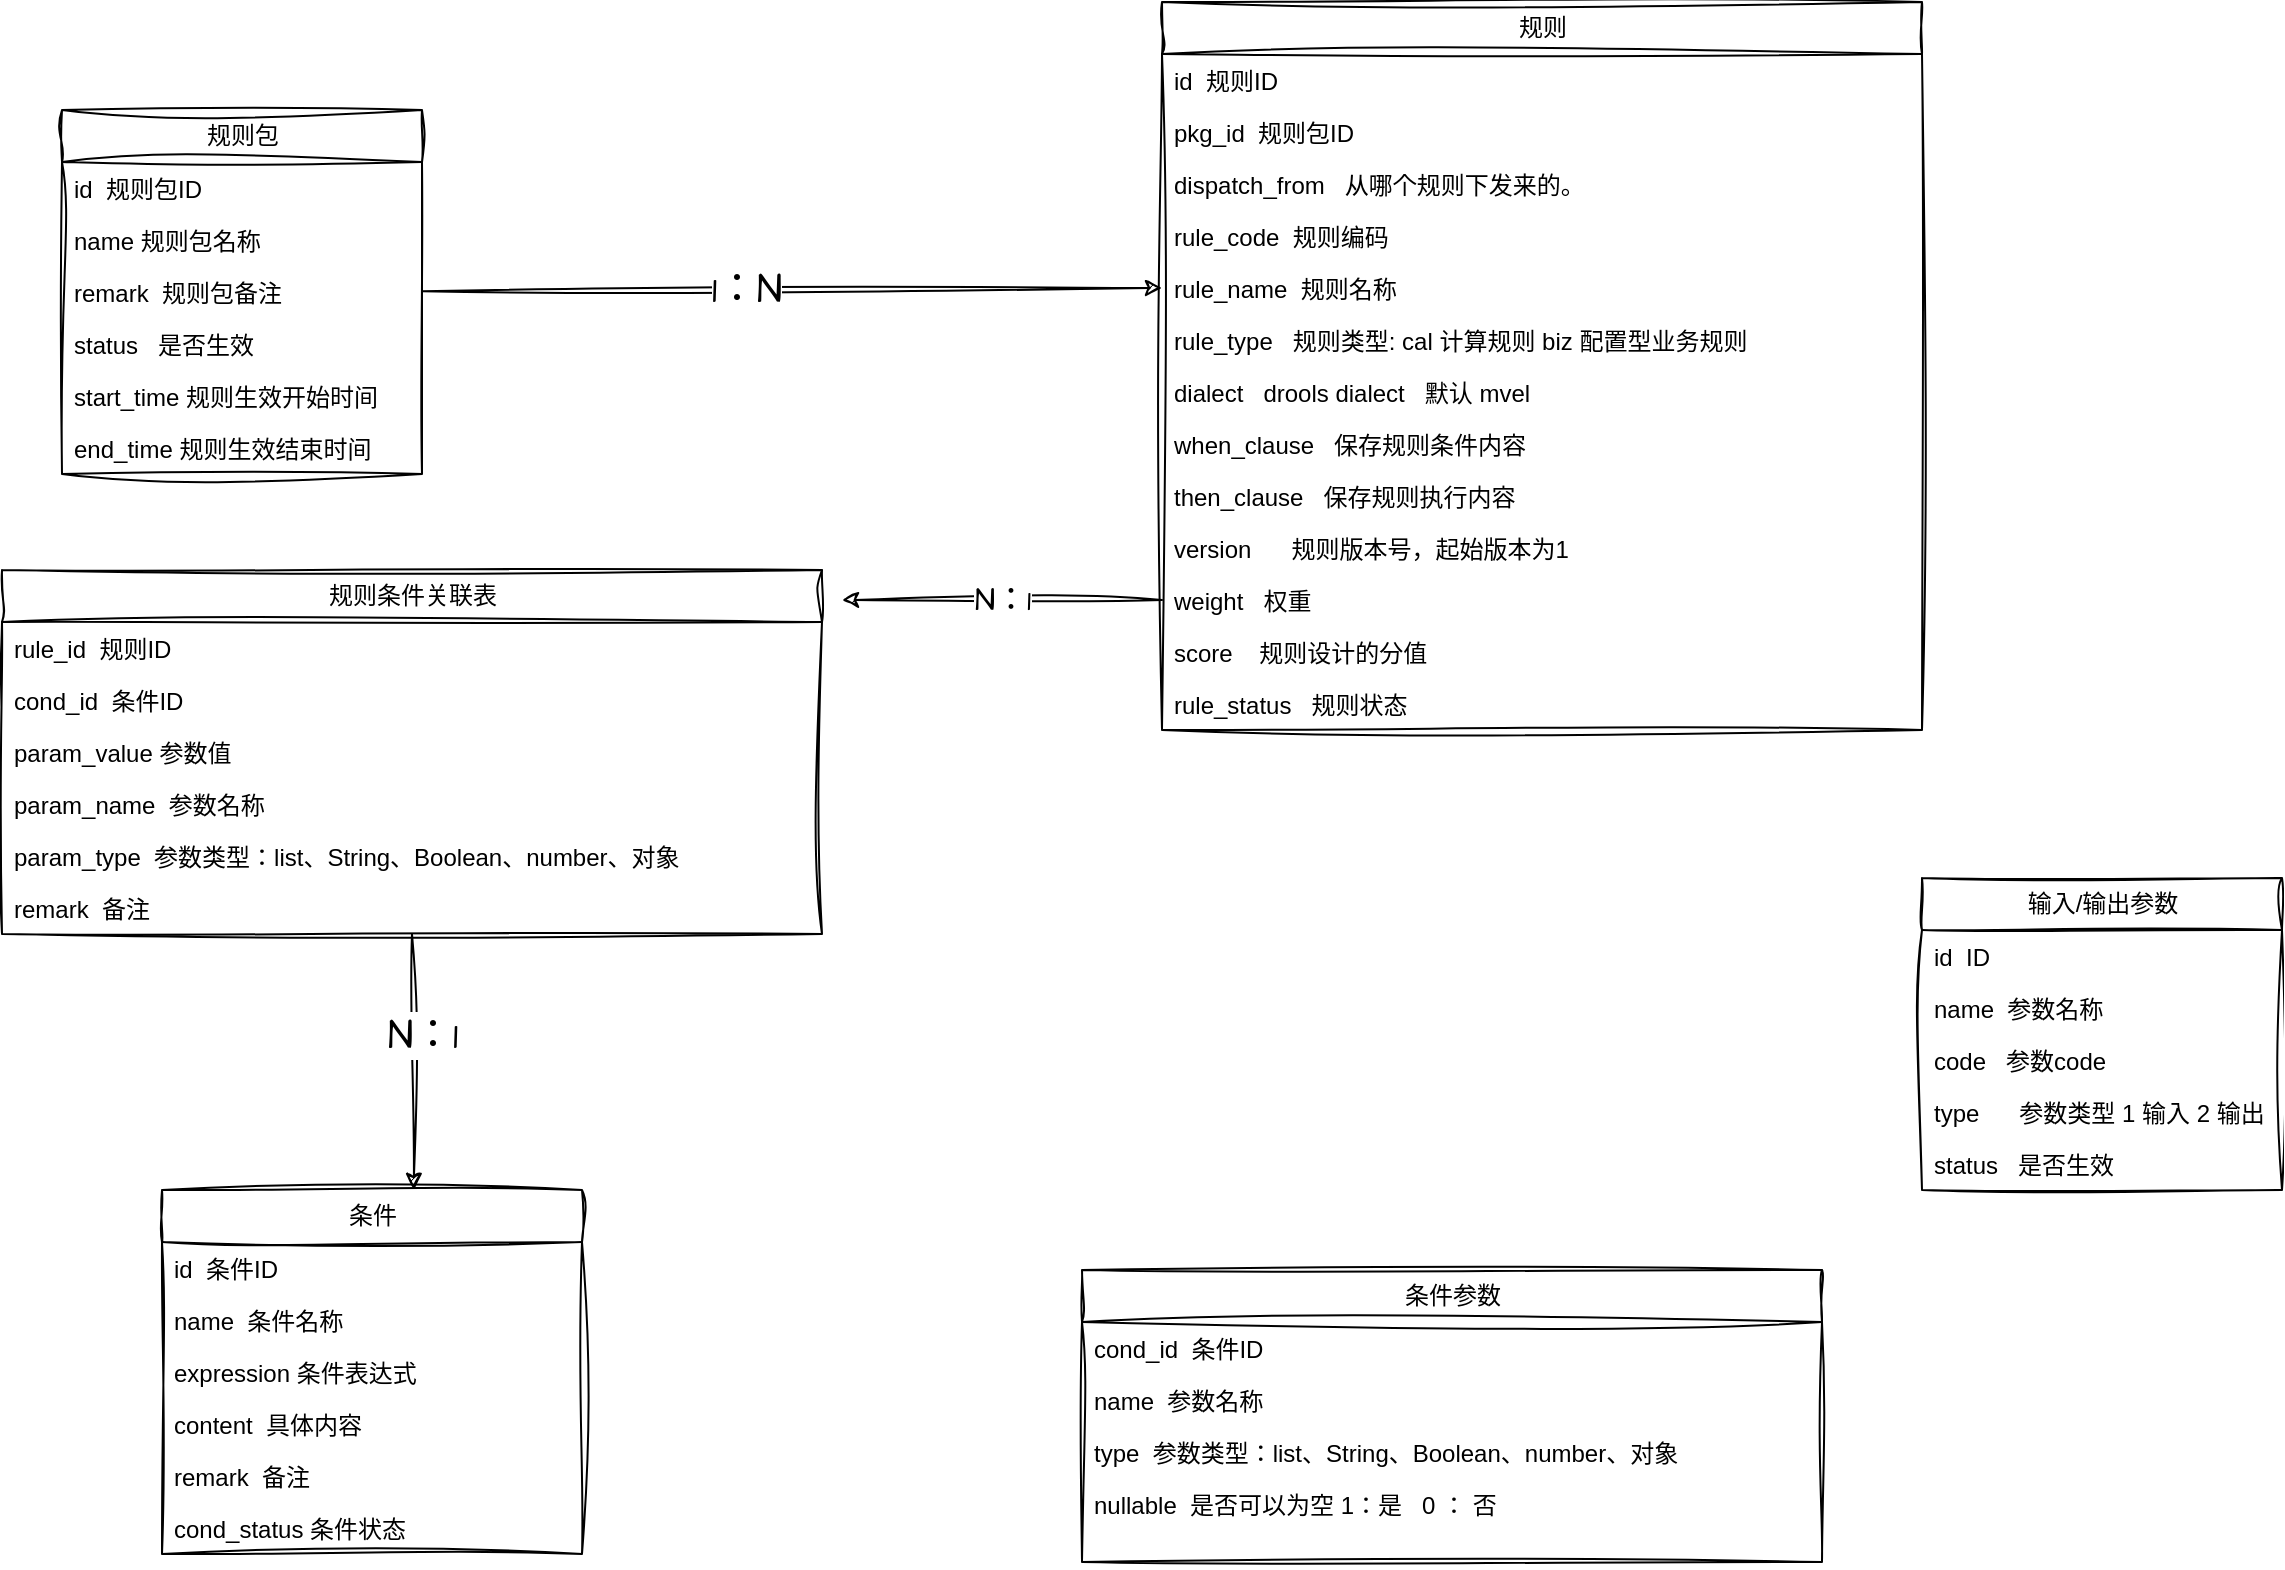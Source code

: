 <mxfile>
    <diagram id="ax5NyLPj4z4dbE8FTgfw" name="Page-1">
        <mxGraphModel dx="1147" dy="1637" grid="1" gridSize="10" guides="1" tooltips="1" connect="1" arrows="1" fold="1" page="1" pageScale="1" pageWidth="1400" pageHeight="850" math="0" shadow="0">
            <root>
                <mxCell id="0"/>
                <mxCell id="1" parent="0"/>
                <mxCell id="2" value="规则包" style="swimlane;fontStyle=0;childLayout=stackLayout;horizontal=1;startSize=26;fillColor=none;horizontalStack=0;resizeParent=1;resizeParentMax=0;resizeLast=0;collapsible=1;marginBottom=0;html=1;sketch=1;curveFitting=1;jiggle=2;" parent="1" vertex="1">
                    <mxGeometry x="30" y="-10" width="180" height="182" as="geometry"/>
                </mxCell>
                <mxCell id="3" value="id&amp;nbsp; 规则包ID" style="text;strokeColor=none;fillColor=none;align=left;verticalAlign=top;spacingLeft=4;spacingRight=4;overflow=hidden;rotatable=0;points=[[0,0.5],[1,0.5]];portConstraint=eastwest;whiteSpace=wrap;html=1;sketch=1;curveFitting=1;jiggle=2;" parent="2" vertex="1">
                    <mxGeometry y="26" width="180" height="26" as="geometry"/>
                </mxCell>
                <mxCell id="4" value="name 规则包名称" style="text;strokeColor=none;fillColor=none;align=left;verticalAlign=top;spacingLeft=4;spacingRight=4;overflow=hidden;rotatable=0;points=[[0,0.5],[1,0.5]];portConstraint=eastwest;whiteSpace=wrap;html=1;sketch=1;curveFitting=1;jiggle=2;" parent="2" vertex="1">
                    <mxGeometry y="52" width="180" height="26" as="geometry"/>
                </mxCell>
                <mxCell id="9" value="remark&amp;nbsp; 规则包备注&lt;br&gt;" style="text;strokeColor=none;fillColor=none;align=left;verticalAlign=top;spacingLeft=4;spacingRight=4;overflow=hidden;rotatable=0;points=[[0,0.5],[1,0.5]];portConstraint=eastwest;whiteSpace=wrap;html=1;sketch=1;curveFitting=1;jiggle=2;" parent="2" vertex="1">
                    <mxGeometry y="78" width="180" height="26" as="geometry"/>
                </mxCell>
                <mxCell id="10" value="status&amp;nbsp; &amp;nbsp;是否生效" style="text;strokeColor=none;fillColor=none;align=left;verticalAlign=top;spacingLeft=4;spacingRight=4;overflow=hidden;rotatable=0;points=[[0,0.5],[1,0.5]];portConstraint=eastwest;whiteSpace=wrap;html=1;sketch=1;curveFitting=1;jiggle=2;" parent="2" vertex="1">
                    <mxGeometry y="104" width="180" height="26" as="geometry"/>
                </mxCell>
                <mxCell id="11" value="start_time 规则生效开始时间" style="text;strokeColor=none;fillColor=none;align=left;verticalAlign=top;spacingLeft=4;spacingRight=4;overflow=hidden;rotatable=0;points=[[0,0.5],[1,0.5]];portConstraint=eastwest;whiteSpace=wrap;html=1;sketch=1;curveFitting=1;jiggle=2;" parent="2" vertex="1">
                    <mxGeometry y="130" width="180" height="26" as="geometry"/>
                </mxCell>
                <mxCell id="12" value="end_time 规则生效结束时间" style="text;strokeColor=none;fillColor=none;align=left;verticalAlign=top;spacingLeft=4;spacingRight=4;overflow=hidden;rotatable=0;points=[[0,0.5],[1,0.5]];portConstraint=eastwest;whiteSpace=wrap;html=1;sketch=1;curveFitting=1;jiggle=2;" parent="2" vertex="1">
                    <mxGeometry y="156" width="180" height="26" as="geometry"/>
                </mxCell>
                <mxCell id="13" value="规则" style="swimlane;fontStyle=0;childLayout=stackLayout;horizontal=1;startSize=26;fillColor=none;horizontalStack=0;resizeParent=1;resizeParentMax=0;resizeLast=0;collapsible=1;marginBottom=0;html=1;sketch=1;curveFitting=1;jiggle=2;" parent="1" vertex="1">
                    <mxGeometry x="580" y="-64" width="380" height="364" as="geometry"/>
                </mxCell>
                <mxCell id="14" value="id&amp;nbsp; 规则ID" style="text;strokeColor=none;fillColor=none;align=left;verticalAlign=top;spacingLeft=4;spacingRight=4;overflow=hidden;rotatable=0;points=[[0,0.5],[1,0.5]];portConstraint=eastwest;whiteSpace=wrap;html=1;sketch=1;curveFitting=1;jiggle=2;" parent="13" vertex="1">
                    <mxGeometry y="26" width="380" height="26" as="geometry"/>
                </mxCell>
                <mxCell id="20" value="pkg_id&amp;nbsp; 规则包ID" style="text;strokeColor=none;fillColor=none;align=left;verticalAlign=top;spacingLeft=4;spacingRight=4;overflow=hidden;rotatable=0;points=[[0,0.5],[1,0.5]];portConstraint=eastwest;whiteSpace=wrap;html=1;sketch=1;curveFitting=1;jiggle=2;" parent="13" vertex="1">
                    <mxGeometry y="52" width="380" height="26" as="geometry"/>
                </mxCell>
                <mxCell id="15" value="dispatch_from&amp;nbsp; &amp;nbsp;从哪个规则下发来的。" style="text;strokeColor=none;fillColor=none;align=left;verticalAlign=top;spacingLeft=4;spacingRight=4;overflow=hidden;rotatable=0;points=[[0,0.5],[1,0.5]];portConstraint=eastwest;whiteSpace=wrap;html=1;sketch=1;curveFitting=1;jiggle=2;" parent="13" vertex="1">
                    <mxGeometry y="78" width="380" height="26" as="geometry"/>
                </mxCell>
                <mxCell id="17" value="rule_code&amp;nbsp;&amp;nbsp;规则编码" style="text;strokeColor=none;fillColor=none;align=left;verticalAlign=top;spacingLeft=4;spacingRight=4;overflow=hidden;rotatable=0;points=[[0,0.5],[1,0.5]];portConstraint=eastwest;whiteSpace=wrap;html=1;sketch=1;curveFitting=1;jiggle=2;" parent="13" vertex="1">
                    <mxGeometry y="104" width="380" height="26" as="geometry"/>
                </mxCell>
                <mxCell id="56" value="rule_name&amp;nbsp; 规则名称" style="text;strokeColor=none;fillColor=none;align=left;verticalAlign=top;spacingLeft=4;spacingRight=4;overflow=hidden;rotatable=0;points=[[0,0.5],[1,0.5]];portConstraint=eastwest;whiteSpace=wrap;html=1;sketch=1;curveFitting=1;jiggle=2;" vertex="1" parent="13">
                    <mxGeometry y="130" width="380" height="26" as="geometry"/>
                </mxCell>
                <mxCell id="57" value="rule_type&amp;nbsp; &amp;nbsp;规则类型: cal 计算规则 biz&amp;nbsp;配置型业务规则" style="text;strokeColor=none;fillColor=none;align=left;verticalAlign=top;spacingLeft=4;spacingRight=4;overflow=hidden;rotatable=0;points=[[0,0.5],[1,0.5]];portConstraint=eastwest;whiteSpace=wrap;html=1;sketch=1;curveFitting=1;jiggle=2;" vertex="1" parent="13">
                    <mxGeometry y="156" width="380" height="26" as="geometry"/>
                </mxCell>
                <mxCell id="58" value="dialect&amp;nbsp; &amp;nbsp;drools dialect&amp;nbsp; &amp;nbsp;默认&amp;nbsp;mvel" style="text;strokeColor=none;fillColor=none;align=left;verticalAlign=top;spacingLeft=4;spacingRight=4;overflow=hidden;rotatable=0;points=[[0,0.5],[1,0.5]];portConstraint=eastwest;whiteSpace=wrap;html=1;sketch=1;curveFitting=1;jiggle=2;" vertex="1" parent="13">
                    <mxGeometry y="182" width="380" height="26" as="geometry"/>
                </mxCell>
                <mxCell id="59" value="when_clause&amp;nbsp; &amp;nbsp;保存规则条件内容" style="text;strokeColor=none;fillColor=none;align=left;verticalAlign=top;spacingLeft=4;spacingRight=4;overflow=hidden;rotatable=0;points=[[0,0.5],[1,0.5]];portConstraint=eastwest;whiteSpace=wrap;html=1;sketch=1;curveFitting=1;jiggle=2;" vertex="1" parent="13">
                    <mxGeometry y="208" width="380" height="26" as="geometry"/>
                </mxCell>
                <mxCell id="60" value="then_clause&amp;nbsp; &amp;nbsp;保存规则执行内容" style="text;strokeColor=none;fillColor=none;align=left;verticalAlign=top;spacingLeft=4;spacingRight=4;overflow=hidden;rotatable=0;points=[[0,0.5],[1,0.5]];portConstraint=eastwest;whiteSpace=wrap;html=1;sketch=1;curveFitting=1;jiggle=2;" vertex="1" parent="13">
                    <mxGeometry y="234" width="380" height="26" as="geometry"/>
                </mxCell>
                <mxCell id="61" value="version&amp;nbsp; &amp;nbsp; &amp;nbsp; 规则版本号，起始版本为1" style="text;strokeColor=none;fillColor=none;align=left;verticalAlign=top;spacingLeft=4;spacingRight=4;overflow=hidden;rotatable=0;points=[[0,0.5],[1,0.5]];portConstraint=eastwest;whiteSpace=wrap;html=1;sketch=1;curveFitting=1;jiggle=2;" vertex="1" parent="13">
                    <mxGeometry y="260" width="380" height="26" as="geometry"/>
                </mxCell>
                <mxCell id="62" value="weight&amp;nbsp; &amp;nbsp;权重" style="text;strokeColor=none;fillColor=none;align=left;verticalAlign=top;spacingLeft=4;spacingRight=4;overflow=hidden;rotatable=0;points=[[0,0.5],[1,0.5]];portConstraint=eastwest;whiteSpace=wrap;html=1;sketch=1;curveFitting=1;jiggle=2;" vertex="1" parent="13">
                    <mxGeometry y="286" width="380" height="26" as="geometry"/>
                </mxCell>
                <mxCell id="63" value="score&amp;nbsp; &amp;nbsp;&amp;nbsp;规则设计的分值" style="text;strokeColor=none;fillColor=none;align=left;verticalAlign=top;spacingLeft=4;spacingRight=4;overflow=hidden;rotatable=0;points=[[0,0.5],[1,0.5]];portConstraint=eastwest;whiteSpace=wrap;html=1;sketch=1;curveFitting=1;jiggle=2;" vertex="1" parent="13">
                    <mxGeometry y="312" width="380" height="26" as="geometry"/>
                </mxCell>
                <mxCell id="64" value="rule_status&amp;nbsp; &amp;nbsp;规则状态" style="text;strokeColor=none;fillColor=none;align=left;verticalAlign=top;spacingLeft=4;spacingRight=4;overflow=hidden;rotatable=0;points=[[0,0.5],[1,0.5]];portConstraint=eastwest;whiteSpace=wrap;html=1;sketch=1;curveFitting=1;jiggle=2;" vertex="1" parent="13">
                    <mxGeometry y="338" width="380" height="26" as="geometry"/>
                </mxCell>
                <mxCell id="21" value="条件" style="swimlane;fontStyle=0;childLayout=stackLayout;horizontal=1;startSize=26;fillColor=none;horizontalStack=0;resizeParent=1;resizeParentMax=0;resizeLast=0;collapsible=1;marginBottom=0;html=1;sketch=1;curveFitting=1;jiggle=2;" parent="1" vertex="1">
                    <mxGeometry x="80" y="530" width="210" height="182" as="geometry"/>
                </mxCell>
                <mxCell id="22" value="id&amp;nbsp; 条件ID" style="text;strokeColor=none;fillColor=none;align=left;verticalAlign=top;spacingLeft=4;spacingRight=4;overflow=hidden;rotatable=0;points=[[0,0.5],[1,0.5]];portConstraint=eastwest;whiteSpace=wrap;html=1;sketch=1;curveFitting=1;jiggle=2;" parent="21" vertex="1">
                    <mxGeometry y="26" width="210" height="26" as="geometry"/>
                </mxCell>
                <mxCell id="23" value="name&amp;nbsp; 条件名称" style="text;strokeColor=none;fillColor=none;align=left;verticalAlign=top;spacingLeft=4;spacingRight=4;overflow=hidden;rotatable=0;points=[[0,0.5],[1,0.5]];portConstraint=eastwest;whiteSpace=wrap;html=1;sketch=1;curveFitting=1;jiggle=2;" parent="21" vertex="1">
                    <mxGeometry y="52" width="210" height="26" as="geometry"/>
                </mxCell>
                <mxCell id="24" value="expression 条件表达式" style="text;strokeColor=none;fillColor=none;align=left;verticalAlign=top;spacingLeft=4;spacingRight=4;overflow=hidden;rotatable=0;points=[[0,0.5],[1,0.5]];portConstraint=eastwest;whiteSpace=wrap;html=1;sketch=1;curveFitting=1;jiggle=2;" parent="21" vertex="1">
                    <mxGeometry y="78" width="210" height="26" as="geometry"/>
                </mxCell>
                <mxCell id="38" value="content&amp;nbsp; 具体内容" style="text;strokeColor=none;fillColor=none;align=left;verticalAlign=top;spacingLeft=4;spacingRight=4;overflow=hidden;rotatable=0;points=[[0,0.5],[1,0.5]];portConstraint=eastwest;whiteSpace=wrap;html=1;sketch=1;curveFitting=1;jiggle=2;" parent="21" vertex="1">
                    <mxGeometry y="104" width="210" height="26" as="geometry"/>
                </mxCell>
                <mxCell id="39" value="remark&amp;nbsp; 备注" style="text;strokeColor=none;fillColor=none;align=left;verticalAlign=top;spacingLeft=4;spacingRight=4;overflow=hidden;rotatable=0;points=[[0,0.5],[1,0.5]];portConstraint=eastwest;whiteSpace=wrap;html=1;sketch=1;curveFitting=1;jiggle=2;" parent="21" vertex="1">
                    <mxGeometry y="130" width="210" height="26" as="geometry"/>
                </mxCell>
                <mxCell id="65" value="cond_status 条件状态" style="text;strokeColor=none;fillColor=none;align=left;verticalAlign=top;spacingLeft=4;spacingRight=4;overflow=hidden;rotatable=0;points=[[0,0.5],[1,0.5]];portConstraint=eastwest;whiteSpace=wrap;html=1;sketch=1;curveFitting=1;jiggle=2;" vertex="1" parent="21">
                    <mxGeometry y="156" width="210" height="26" as="geometry"/>
                </mxCell>
                <mxCell id="26" value="输入/输出参数" style="swimlane;fontStyle=0;childLayout=stackLayout;horizontal=1;startSize=26;fillColor=none;horizontalStack=0;resizeParent=1;resizeParentMax=0;resizeLast=0;collapsible=1;marginBottom=0;html=1;sketch=1;curveFitting=1;jiggle=2;" parent="1" vertex="1">
                    <mxGeometry x="960" y="374" width="180" height="156" as="geometry"/>
                </mxCell>
                <mxCell id="27" value="id&amp;nbsp; ID" style="text;strokeColor=none;fillColor=none;align=left;verticalAlign=top;spacingLeft=4;spacingRight=4;overflow=hidden;rotatable=0;points=[[0,0.5],[1,0.5]];portConstraint=eastwest;whiteSpace=wrap;html=1;sketch=1;curveFitting=1;jiggle=2;" parent="26" vertex="1">
                    <mxGeometry y="26" width="180" height="26" as="geometry"/>
                </mxCell>
                <mxCell id="28" value="name&amp;nbsp; 参数名称" style="text;strokeColor=none;fillColor=none;align=left;verticalAlign=top;spacingLeft=4;spacingRight=4;overflow=hidden;rotatable=0;points=[[0,0.5],[1,0.5]];portConstraint=eastwest;whiteSpace=wrap;html=1;sketch=1;curveFitting=1;jiggle=2;" parent="26" vertex="1">
                    <mxGeometry y="52" width="180" height="26" as="geometry"/>
                </mxCell>
                <mxCell id="29" value="code&amp;nbsp; &amp;nbsp;参数code" style="text;strokeColor=none;fillColor=none;align=left;verticalAlign=top;spacingLeft=4;spacingRight=4;overflow=hidden;rotatable=0;points=[[0,0.5],[1,0.5]];portConstraint=eastwest;whiteSpace=wrap;html=1;sketch=1;curveFitting=1;jiggle=2;" parent="26" vertex="1">
                    <mxGeometry y="78" width="180" height="26" as="geometry"/>
                </mxCell>
                <mxCell id="36" value="type&amp;nbsp; &amp;nbsp; &amp;nbsp; 参数类型 1 输入 2 输出" style="text;strokeColor=none;fillColor=none;align=left;verticalAlign=top;spacingLeft=4;spacingRight=4;overflow=hidden;rotatable=0;points=[[0,0.5],[1,0.5]];portConstraint=eastwest;whiteSpace=wrap;html=1;sketch=1;curveFitting=1;jiggle=2;" parent="26" vertex="1">
                    <mxGeometry y="104" width="180" height="26" as="geometry"/>
                </mxCell>
                <mxCell id="30" value="status&amp;nbsp; &amp;nbsp;是否生效" style="text;strokeColor=none;fillColor=none;align=left;verticalAlign=top;spacingLeft=4;spacingRight=4;overflow=hidden;rotatable=0;points=[[0,0.5],[1,0.5]];portConstraint=eastwest;whiteSpace=wrap;html=1;sketch=1;curveFitting=1;jiggle=2;" parent="26" vertex="1">
                    <mxGeometry y="130" width="180" height="26" as="geometry"/>
                </mxCell>
                <mxCell id="66" value="条件参数" style="swimlane;fontStyle=0;childLayout=stackLayout;horizontal=1;startSize=26;fillColor=none;horizontalStack=0;resizeParent=1;resizeParentMax=0;resizeLast=0;collapsible=1;marginBottom=0;html=1;sketch=1;curveFitting=1;jiggle=2;" vertex="1" parent="1">
                    <mxGeometry x="540" y="570" width="370" height="146" as="geometry"/>
                </mxCell>
                <mxCell id="67" value="cond_id&amp;nbsp; 条件ID" style="text;strokeColor=none;fillColor=none;align=left;verticalAlign=top;spacingLeft=4;spacingRight=4;overflow=hidden;rotatable=0;points=[[0,0.5],[1,0.5]];portConstraint=eastwest;whiteSpace=wrap;html=1;sketch=1;curveFitting=1;jiggle=2;" vertex="1" parent="66">
                    <mxGeometry y="26" width="370" height="26" as="geometry"/>
                </mxCell>
                <mxCell id="68" value="name&amp;nbsp; 参数名称" style="text;strokeColor=none;fillColor=none;align=left;verticalAlign=top;spacingLeft=4;spacingRight=4;overflow=hidden;rotatable=0;points=[[0,0.5],[1,0.5]];portConstraint=eastwest;whiteSpace=wrap;html=1;sketch=1;curveFitting=1;jiggle=2;" vertex="1" parent="66">
                    <mxGeometry y="52" width="370" height="26" as="geometry"/>
                </mxCell>
                <mxCell id="69" value="type&amp;nbsp; 参数类型：list、String、Boolean、number、对象" style="text;strokeColor=none;fillColor=none;align=left;verticalAlign=top;spacingLeft=4;spacingRight=4;overflow=hidden;rotatable=0;points=[[0,0.5],[1,0.5]];portConstraint=eastwest;whiteSpace=wrap;html=1;sketch=1;curveFitting=1;jiggle=2;" vertex="1" parent="66">
                    <mxGeometry y="78" width="370" height="26" as="geometry"/>
                </mxCell>
                <mxCell id="70" value="nullable&amp;nbsp; 是否可以为空 1：是&amp;nbsp; &amp;nbsp;0 ： 否" style="text;strokeColor=none;fillColor=none;align=left;verticalAlign=top;spacingLeft=4;spacingRight=4;overflow=hidden;rotatable=0;points=[[0,0.5],[1,0.5]];portConstraint=eastwest;whiteSpace=wrap;html=1;sketch=1;curveFitting=1;jiggle=2;" vertex="1" parent="66">
                    <mxGeometry y="104" width="370" height="42" as="geometry"/>
                </mxCell>
                <mxCell id="84" style="edgeStyle=none;sketch=1;hachureGap=4;jiggle=2;curveFitting=1;html=1;exitX=0.5;exitY=1;exitDx=0;exitDy=0;entryX=0.6;entryY=0;entryDx=0;entryDy=0;entryPerimeter=0;fontFamily=Architects Daughter;fontSource=https%3A%2F%2Ffonts.googleapis.com%2Fcss%3Ffamily%3DArchitects%2BDaughter;fontSize=16;" edge="1" parent="1" source="73" target="21">
                    <mxGeometry relative="1" as="geometry"/>
                </mxCell>
                <mxCell id="85" value="N：1" style="edgeLabel;html=1;align=center;verticalAlign=middle;resizable=0;points=[];fontSize=20;fontFamily=Architects Daughter;" vertex="1" connectable="0" parent="84">
                    <mxGeometry x="-0.218" y="4" relative="1" as="geometry">
                        <mxPoint as="offset"/>
                    </mxGeometry>
                </mxCell>
                <mxCell id="73" value="规则条件关联表" style="swimlane;fontStyle=0;childLayout=stackLayout;horizontal=1;startSize=26;fillColor=none;horizontalStack=0;resizeParent=1;resizeParentMax=0;resizeLast=0;collapsible=1;marginBottom=0;html=1;sketch=1;curveFitting=1;jiggle=2;" vertex="1" parent="1">
                    <mxGeometry y="220" width="410" height="182" as="geometry"/>
                </mxCell>
                <mxCell id="74" value="rule_id&amp;nbsp; 规则ID" style="text;strokeColor=none;fillColor=none;align=left;verticalAlign=top;spacingLeft=4;spacingRight=4;overflow=hidden;rotatable=0;points=[[0,0.5],[1,0.5]];portConstraint=eastwest;whiteSpace=wrap;html=1;sketch=1;curveFitting=1;jiggle=2;" vertex="1" parent="73">
                    <mxGeometry y="26" width="410" height="26" as="geometry"/>
                </mxCell>
                <mxCell id="75" value="cond_id&amp;nbsp; 条件ID" style="text;strokeColor=none;fillColor=none;align=left;verticalAlign=top;spacingLeft=4;spacingRight=4;overflow=hidden;rotatable=0;points=[[0,0.5],[1,0.5]];portConstraint=eastwest;whiteSpace=wrap;html=1;sketch=1;curveFitting=1;jiggle=2;" vertex="1" parent="73">
                    <mxGeometry y="52" width="410" height="26" as="geometry"/>
                </mxCell>
                <mxCell id="76" value="param_value 参数值" style="text;strokeColor=none;fillColor=none;align=left;verticalAlign=top;spacingLeft=4;spacingRight=4;overflow=hidden;rotatable=0;points=[[0,0.5],[1,0.5]];portConstraint=eastwest;whiteSpace=wrap;html=1;sketch=1;curveFitting=1;jiggle=2;" vertex="1" parent="73">
                    <mxGeometry y="78" width="410" height="26" as="geometry"/>
                </mxCell>
                <mxCell id="77" value="param_name&amp;nbsp; 参数名称" style="text;strokeColor=none;fillColor=none;align=left;verticalAlign=top;spacingLeft=4;spacingRight=4;overflow=hidden;rotatable=0;points=[[0,0.5],[1,0.5]];portConstraint=eastwest;whiteSpace=wrap;html=1;sketch=1;curveFitting=1;jiggle=2;" vertex="1" parent="73">
                    <mxGeometry y="104" width="410" height="26" as="geometry"/>
                </mxCell>
                <mxCell id="78" value="param_type&amp;nbsp; 参数类型：list、String、Boolean、number、对象" style="text;strokeColor=none;fillColor=none;align=left;verticalAlign=top;spacingLeft=4;spacingRight=4;overflow=hidden;rotatable=0;points=[[0,0.5],[1,0.5]];portConstraint=eastwest;whiteSpace=wrap;html=1;sketch=1;curveFitting=1;jiggle=2;" vertex="1" parent="73">
                    <mxGeometry y="130" width="410" height="26" as="geometry"/>
                </mxCell>
                <mxCell id="79" value="remark&amp;nbsp; 备注" style="text;strokeColor=none;fillColor=none;align=left;verticalAlign=top;spacingLeft=4;spacingRight=4;overflow=hidden;rotatable=0;points=[[0,0.5],[1,0.5]];portConstraint=eastwest;whiteSpace=wrap;html=1;sketch=1;curveFitting=1;jiggle=2;" vertex="1" parent="73">
                    <mxGeometry y="156" width="410" height="26" as="geometry"/>
                </mxCell>
                <mxCell id="83" value="N：1" style="edgeStyle=none;sketch=1;hachureGap=4;jiggle=2;curveFitting=1;html=1;fontFamily=Architects Daughter;fontSource=https%3A%2F%2Ffonts.googleapis.com%2Fcss%3Ffamily%3DArchitects%2BDaughter;fontSize=16;" edge="1" parent="1" source="62">
                    <mxGeometry relative="1" as="geometry">
                        <mxPoint x="420" y="235" as="targetPoint"/>
                    </mxGeometry>
                </mxCell>
                <mxCell id="86" style="edgeStyle=none;sketch=1;hachureGap=4;jiggle=2;curveFitting=1;html=1;entryX=0;entryY=0.5;entryDx=0;entryDy=0;fontFamily=Architects Daughter;fontSource=https%3A%2F%2Ffonts.googleapis.com%2Fcss%3Ffamily%3DArchitects%2BDaughter;fontSize=16;" edge="1" parent="1" source="9" target="56">
                    <mxGeometry relative="1" as="geometry"/>
                </mxCell>
                <mxCell id="87" value="1：N" style="edgeLabel;html=1;align=center;verticalAlign=middle;resizable=0;points=[];fontSize=20;fontFamily=Architects Daughter;" vertex="1" connectable="0" parent="86">
                    <mxGeometry x="-0.124" y="1" relative="1" as="geometry">
                        <mxPoint as="offset"/>
                    </mxGeometry>
                </mxCell>
            </root>
        </mxGraphModel>
    </diagram>
</mxfile>